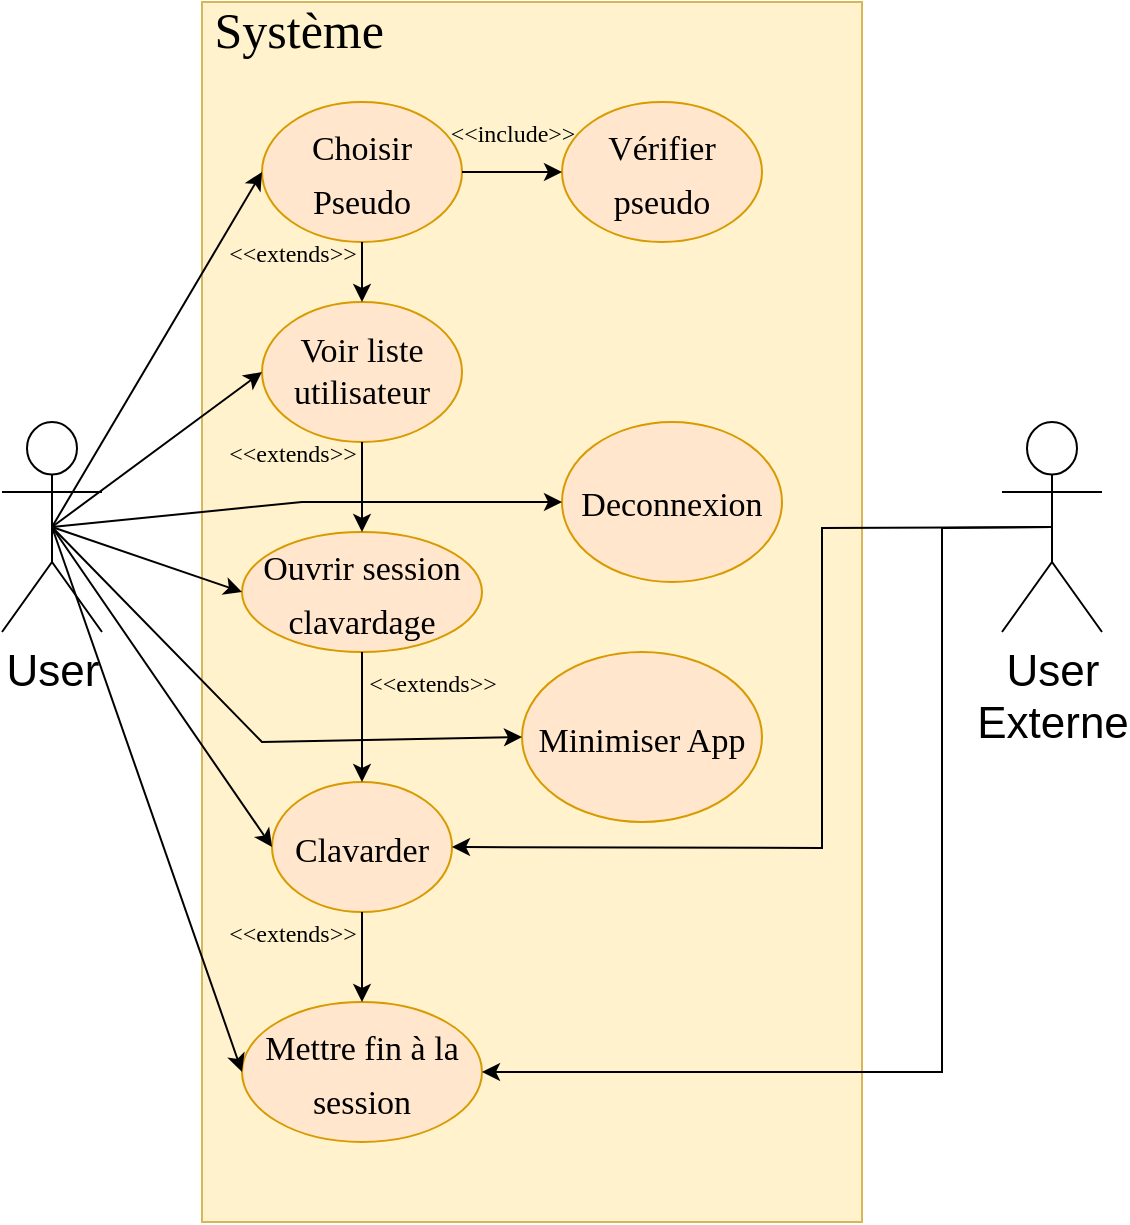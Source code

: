 <mxfile version="20.5.3" type="github">
  <diagram id="2r3a3Ik3IDcAuD9VeNqn" name="Page-1">
    <mxGraphModel dx="1422" dy="713" grid="1" gridSize="10" guides="1" tooltips="1" connect="1" arrows="1" fold="1" page="1" pageScale="1" pageWidth="827" pageHeight="1169" math="0" shadow="0">
      <root>
        <mxCell id="0" />
        <mxCell id="1" parent="0" />
        <mxCell id="Txt4FVW5bFcYyp8uFWQH-1" value="&lt;font style=&quot;font-size: 25px;&quot; face=&quot;Times New Roman&quot;&gt;&amp;nbsp;Système&lt;/font&gt;" style="verticalAlign=top;align=left;overflow=fill;fontSize=12;fontFamily=Helvetica;html=1;fillColor=#fff2cc;strokeColor=#d6b656;" parent="1" vertex="1">
          <mxGeometry x="200" y="230" width="330" height="610" as="geometry" />
        </mxCell>
        <mxCell id="Txt4FVW5bFcYyp8uFWQH-2" value="&lt;font style=&quot;font-size: 22px;&quot;&gt;User&lt;/font&gt;" style="shape=umlActor;verticalLabelPosition=bottom;verticalAlign=top;html=1;" parent="1" vertex="1">
          <mxGeometry x="100" y="440" width="50" height="105" as="geometry" />
        </mxCell>
        <mxCell id="Txt4FVW5bFcYyp8uFWQH-7" value="&lt;font style=&quot;font-size: 17px;&quot;&gt;Choisir Pseudo&lt;/font&gt;" style="ellipse;whiteSpace=wrap;html=1;fontFamily=Times New Roman;fontSize=22;fillColor=#ffe6cc;strokeColor=#d79b00;" parent="1" vertex="1">
          <mxGeometry x="230" y="280" width="100" height="70" as="geometry" />
        </mxCell>
        <mxCell id="Txt4FVW5bFcYyp8uFWQH-9" value="&lt;font style=&quot;font-size: 17px;&quot;&gt;Vérifier pseudo&lt;/font&gt;" style="ellipse;whiteSpace=wrap;html=1;fontFamily=Times New Roman;fontSize=22;fillColor=#ffe6cc;strokeColor=#d79b00;" parent="1" vertex="1">
          <mxGeometry x="380" y="280" width="100" height="70" as="geometry" />
        </mxCell>
        <mxCell id="Txt4FVW5bFcYyp8uFWQH-10" value="&lt;font style=&quot;font-size: 17px;&quot;&gt;Clavarder&lt;/font&gt;" style="ellipse;whiteSpace=wrap;html=1;fontFamily=Times New Roman;fontSize=22;fillColor=#ffe6cc;strokeColor=#d79b00;" parent="1" vertex="1">
          <mxGeometry x="235" y="620" width="90" height="65" as="geometry" />
        </mxCell>
        <mxCell id="Txt4FVW5bFcYyp8uFWQH-11" value="&lt;font style=&quot;font-size: 17px;&quot;&gt;Ouvrir session clavardage&lt;/font&gt;" style="ellipse;whiteSpace=wrap;html=1;fontFamily=Times New Roman;fontSize=22;fillColor=#ffe6cc;strokeColor=#d79b00;" parent="1" vertex="1">
          <mxGeometry x="220" y="495" width="120" height="60" as="geometry" />
        </mxCell>
        <mxCell id="Txt4FVW5bFcYyp8uFWQH-12" value="&lt;font style=&quot;font-size: 17px;&quot;&gt;Minimiser App&lt;/font&gt;" style="ellipse;whiteSpace=wrap;html=1;fontFamily=Times New Roman;fontSize=22;fillColor=#ffe6cc;strokeColor=#d79b00;" parent="1" vertex="1">
          <mxGeometry x="360" y="555" width="120" height="85" as="geometry" />
        </mxCell>
        <mxCell id="Txt4FVW5bFcYyp8uFWQH-13" value="&lt;font style=&quot;font-size: 17px;&quot;&gt;Mettre fin à la session &lt;/font&gt;" style="ellipse;whiteSpace=wrap;html=1;fontFamily=Times New Roman;fontSize=22;fillColor=#ffe6cc;strokeColor=#d79b00;" parent="1" vertex="1">
          <mxGeometry x="220" y="730" width="120" height="70" as="geometry" />
        </mxCell>
        <mxCell id="Txt4FVW5bFcYyp8uFWQH-15" value="&lt;font style=&quot;font-size: 17px;&quot;&gt;Deconnexion&lt;/font&gt;" style="ellipse;whiteSpace=wrap;html=1;fontFamily=Times New Roman;fontSize=22;fillColor=#ffe6cc;strokeColor=#d79b00;" parent="1" vertex="1">
          <mxGeometry x="380" y="440" width="110" height="80" as="geometry" />
        </mxCell>
        <mxCell id="Txt4FVW5bFcYyp8uFWQH-16" value="" style="endArrow=classic;html=1;rounded=0;fontFamily=Times New Roman;fontSize=17;exitX=1;exitY=0.5;exitDx=0;exitDy=0;entryX=0;entryY=0.5;entryDx=0;entryDy=0;" parent="1" source="Txt4FVW5bFcYyp8uFWQH-7" target="Txt4FVW5bFcYyp8uFWQH-9" edge="1">
          <mxGeometry width="50" height="50" relative="1" as="geometry">
            <mxPoint x="390" y="410" as="sourcePoint" />
            <mxPoint x="440" y="360" as="targetPoint" />
          </mxGeometry>
        </mxCell>
        <mxCell id="Txt4FVW5bFcYyp8uFWQH-17" value="&lt;font style=&quot;font-size: 12px;&quot;&gt;&amp;lt;&amp;lt;include&amp;gt;&amp;gt;&lt;/font&gt;" style="text;html=1;align=center;verticalAlign=middle;resizable=0;points=[];autosize=1;strokeColor=none;fillColor=none;fontSize=17;fontFamily=Times New Roman;" parent="1" vertex="1">
          <mxGeometry x="310" y="280" width="90" height="30" as="geometry" />
        </mxCell>
        <mxCell id="Txt4FVW5bFcYyp8uFWQH-19" value="&lt;font style=&quot;font-size: 17px;&quot;&gt;Voir liste utilisateur&lt;br&gt;&lt;/font&gt;" style="ellipse;whiteSpace=wrap;html=1;fontFamily=Times New Roman;fontSize=12;fillColor=#ffe6cc;strokeColor=#d79b00;" parent="1" vertex="1">
          <mxGeometry x="230" y="380" width="100" height="70" as="geometry" />
        </mxCell>
        <mxCell id="Txt4FVW5bFcYyp8uFWQH-20" value="" style="endArrow=classic;html=1;rounded=0;fontFamily=Times New Roman;fontSize=17;exitX=0.5;exitY=1;exitDx=0;exitDy=0;entryX=0.5;entryY=0;entryDx=0;entryDy=0;" parent="1" source="Txt4FVW5bFcYyp8uFWQH-7" target="Txt4FVW5bFcYyp8uFWQH-19" edge="1">
          <mxGeometry width="50" height="50" relative="1" as="geometry">
            <mxPoint x="390" y="410" as="sourcePoint" />
            <mxPoint x="440" y="360" as="targetPoint" />
          </mxGeometry>
        </mxCell>
        <mxCell id="Txt4FVW5bFcYyp8uFWQH-21" value="&lt;font style=&quot;font-size: 12px;&quot;&gt;&amp;lt;&amp;lt;extends&amp;gt;&amp;gt;&lt;/font&gt;" style="text;html=1;align=center;verticalAlign=middle;resizable=0;points=[];autosize=1;strokeColor=none;fillColor=none;fontSize=17;fontFamily=Times New Roman;" parent="1" vertex="1">
          <mxGeometry x="200" y="340" width="90" height="30" as="geometry" />
        </mxCell>
        <mxCell id="Txt4FVW5bFcYyp8uFWQH-22" value="" style="endArrow=classic;html=1;rounded=0;fontFamily=Times New Roman;fontSize=17;exitX=0.5;exitY=1;exitDx=0;exitDy=0;entryX=0.5;entryY=0;entryDx=0;entryDy=0;" parent="1" source="Txt4FVW5bFcYyp8uFWQH-19" target="Txt4FVW5bFcYyp8uFWQH-11" edge="1">
          <mxGeometry width="50" height="50" relative="1" as="geometry">
            <mxPoint x="340" y="325" as="sourcePoint" />
            <mxPoint x="390" y="325" as="targetPoint" />
          </mxGeometry>
        </mxCell>
        <mxCell id="Txt4FVW5bFcYyp8uFWQH-23" value="&lt;font style=&quot;font-size: 12px;&quot;&gt;&amp;lt;&amp;lt;extends&amp;gt;&amp;gt;&lt;/font&gt;" style="text;html=1;align=center;verticalAlign=middle;resizable=0;points=[];autosize=1;strokeColor=none;fillColor=none;fontSize=17;fontFamily=Times New Roman;" parent="1" vertex="1">
          <mxGeometry x="200" y="440" width="90" height="30" as="geometry" />
        </mxCell>
        <mxCell id="Txt4FVW5bFcYyp8uFWQH-24" value="&lt;font style=&quot;font-size: 12px;&quot;&gt;&amp;lt;&amp;lt;extends&amp;gt;&amp;gt;&lt;/font&gt;" style="text;html=1;align=center;verticalAlign=middle;resizable=0;points=[];autosize=1;strokeColor=none;fillColor=none;fontSize=17;fontFamily=Times New Roman;" parent="1" vertex="1">
          <mxGeometry x="270" y="555" width="90" height="30" as="geometry" />
        </mxCell>
        <mxCell id="Txt4FVW5bFcYyp8uFWQH-25" value="" style="endArrow=classic;html=1;rounded=0;fontFamily=Times New Roman;fontSize=17;exitX=0.5;exitY=1;exitDx=0;exitDy=0;entryX=0.5;entryY=0;entryDx=0;entryDy=0;" parent="1" source="Txt4FVW5bFcYyp8uFWQH-11" target="Txt4FVW5bFcYyp8uFWQH-10" edge="1">
          <mxGeometry width="50" height="50" relative="1" as="geometry">
            <mxPoint x="340" y="325" as="sourcePoint" />
            <mxPoint x="390" y="325" as="targetPoint" />
          </mxGeometry>
        </mxCell>
        <mxCell id="Txt4FVW5bFcYyp8uFWQH-27" value="" style="endArrow=classic;html=1;rounded=0;fontFamily=Times New Roman;fontSize=17;exitX=0.5;exitY=1;exitDx=0;exitDy=0;entryX=0.5;entryY=0;entryDx=0;entryDy=0;" parent="1" source="Txt4FVW5bFcYyp8uFWQH-10" target="Txt4FVW5bFcYyp8uFWQH-13" edge="1">
          <mxGeometry width="50" height="50" relative="1" as="geometry">
            <mxPoint x="340" y="325" as="sourcePoint" />
            <mxPoint x="390" y="325" as="targetPoint" />
          </mxGeometry>
        </mxCell>
        <mxCell id="Txt4FVW5bFcYyp8uFWQH-28" value="&lt;font style=&quot;font-size: 12px;&quot;&gt;&amp;lt;&amp;lt;extends&amp;gt;&amp;gt;&lt;/font&gt;" style="text;html=1;align=center;verticalAlign=middle;resizable=0;points=[];autosize=1;strokeColor=none;fillColor=none;fontSize=17;fontFamily=Times New Roman;" parent="1" vertex="1">
          <mxGeometry x="200" y="680" width="90" height="30" as="geometry" />
        </mxCell>
        <mxCell id="Txt4FVW5bFcYyp8uFWQH-29" value="&lt;div&gt;&lt;font style=&quot;font-size: 22px;&quot;&gt;User&lt;/font&gt;&lt;/div&gt;&lt;div&gt;&lt;font style=&quot;font-size: 22px;&quot;&gt;Externe&lt;br&gt;&lt;/font&gt;&lt;/div&gt;" style="shape=umlActor;verticalLabelPosition=bottom;verticalAlign=top;html=1;" parent="1" vertex="1">
          <mxGeometry x="600" y="440" width="50" height="105" as="geometry" />
        </mxCell>
        <mxCell id="Txt4FVW5bFcYyp8uFWQH-32" value="" style="endArrow=classic;html=1;rounded=0;fontFamily=Times New Roman;fontSize=12;exitX=0.5;exitY=0.5;exitDx=0;exitDy=0;exitPerimeter=0;entryX=0;entryY=0.5;entryDx=0;entryDy=0;" parent="1" source="Txt4FVW5bFcYyp8uFWQH-2" target="Txt4FVW5bFcYyp8uFWQH-7" edge="1">
          <mxGeometry width="50" height="50" relative="1" as="geometry">
            <mxPoint x="390" y="500" as="sourcePoint" />
            <mxPoint x="440" y="450" as="targetPoint" />
          </mxGeometry>
        </mxCell>
        <mxCell id="Txt4FVW5bFcYyp8uFWQH-33" value="" style="endArrow=classic;html=1;rounded=0;fontFamily=Times New Roman;fontSize=12;exitX=0.5;exitY=0.5;exitDx=0;exitDy=0;exitPerimeter=0;entryX=0;entryY=0.5;entryDx=0;entryDy=0;" parent="1" source="Txt4FVW5bFcYyp8uFWQH-2" target="Txt4FVW5bFcYyp8uFWQH-19" edge="1">
          <mxGeometry width="50" height="50" relative="1" as="geometry">
            <mxPoint x="390" y="500" as="sourcePoint" />
            <mxPoint x="440" y="450" as="targetPoint" />
          </mxGeometry>
        </mxCell>
        <mxCell id="Txt4FVW5bFcYyp8uFWQH-34" value="" style="endArrow=classic;html=1;rounded=0;fontFamily=Times New Roman;fontSize=12;exitX=0.5;exitY=0.5;exitDx=0;exitDy=0;exitPerimeter=0;entryX=0;entryY=0.5;entryDx=0;entryDy=0;" parent="1" source="Txt4FVW5bFcYyp8uFWQH-2" target="Txt4FVW5bFcYyp8uFWQH-11" edge="1">
          <mxGeometry width="50" height="50" relative="1" as="geometry">
            <mxPoint x="390" y="500" as="sourcePoint" />
            <mxPoint x="440" y="450" as="targetPoint" />
          </mxGeometry>
        </mxCell>
        <mxCell id="Txt4FVW5bFcYyp8uFWQH-35" value="" style="endArrow=classic;html=1;rounded=0;fontFamily=Times New Roman;fontSize=12;exitX=0.5;exitY=0.5;exitDx=0;exitDy=0;exitPerimeter=0;entryX=0;entryY=0.5;entryDx=0;entryDy=0;" parent="1" source="Txt4FVW5bFcYyp8uFWQH-2" target="Txt4FVW5bFcYyp8uFWQH-10" edge="1">
          <mxGeometry width="50" height="50" relative="1" as="geometry">
            <mxPoint x="390" y="500" as="sourcePoint" />
            <mxPoint x="440" y="450" as="targetPoint" />
          </mxGeometry>
        </mxCell>
        <mxCell id="Txt4FVW5bFcYyp8uFWQH-36" value="" style="endArrow=classic;html=1;rounded=0;fontFamily=Times New Roman;fontSize=12;entryX=1;entryY=0.5;entryDx=0;entryDy=0;exitX=0.5;exitY=0.5;exitDx=0;exitDy=0;exitPerimeter=0;" parent="1" source="Txt4FVW5bFcYyp8uFWQH-29" target="Txt4FVW5bFcYyp8uFWQH-10" edge="1">
          <mxGeometry width="50" height="50" relative="1" as="geometry">
            <mxPoint x="390" y="500" as="sourcePoint" />
            <mxPoint x="440" y="450" as="targetPoint" />
            <Array as="points">
              <mxPoint x="510" y="493" />
              <mxPoint x="510" y="653" />
            </Array>
          </mxGeometry>
        </mxCell>
        <mxCell id="Txt4FVW5bFcYyp8uFWQH-37" value="" style="endArrow=classic;html=1;rounded=0;fontFamily=Times New Roman;fontSize=12;exitX=0.5;exitY=0.5;exitDx=0;exitDy=0;exitPerimeter=0;entryX=0;entryY=0.5;entryDx=0;entryDy=0;" parent="1" source="Txt4FVW5bFcYyp8uFWQH-2" target="Txt4FVW5bFcYyp8uFWQH-13" edge="1">
          <mxGeometry width="50" height="50" relative="1" as="geometry">
            <mxPoint x="130" y="500" as="sourcePoint" />
            <mxPoint x="440" y="450" as="targetPoint" />
          </mxGeometry>
        </mxCell>
        <mxCell id="Txt4FVW5bFcYyp8uFWQH-38" value="" style="endArrow=classic;html=1;rounded=0;fontFamily=Times New Roman;fontSize=12;exitX=0.5;exitY=0.5;exitDx=0;exitDy=0;exitPerimeter=0;entryX=1;entryY=0.5;entryDx=0;entryDy=0;" parent="1" source="Txt4FVW5bFcYyp8uFWQH-29" target="Txt4FVW5bFcYyp8uFWQH-13" edge="1">
          <mxGeometry width="50" height="50" relative="1" as="geometry">
            <mxPoint x="390" y="500" as="sourcePoint" />
            <mxPoint x="440" y="450" as="targetPoint" />
            <Array as="points">
              <mxPoint x="570" y="493" />
              <mxPoint x="570" y="765" />
            </Array>
          </mxGeometry>
        </mxCell>
        <mxCell id="Txt4FVW5bFcYyp8uFWQH-39" value="" style="endArrow=classic;html=1;rounded=0;fontFamily=Times New Roman;fontSize=12;exitX=0.5;exitY=0.5;exitDx=0;exitDy=0;exitPerimeter=0;entryX=0;entryY=0.5;entryDx=0;entryDy=0;" parent="1" source="Txt4FVW5bFcYyp8uFWQH-2" target="Txt4FVW5bFcYyp8uFWQH-15" edge="1">
          <mxGeometry width="50" height="50" relative="1" as="geometry">
            <mxPoint x="390" y="500" as="sourcePoint" />
            <mxPoint x="440" y="450" as="targetPoint" />
            <Array as="points">
              <mxPoint x="250" y="480" />
            </Array>
          </mxGeometry>
        </mxCell>
        <mxCell id="Txt4FVW5bFcYyp8uFWQH-41" value="" style="endArrow=classic;html=1;rounded=0;fontFamily=Times New Roman;fontSize=12;exitX=0.5;exitY=0.5;exitDx=0;exitDy=0;exitPerimeter=0;entryX=0;entryY=0.5;entryDx=0;entryDy=0;" parent="1" source="Txt4FVW5bFcYyp8uFWQH-2" target="Txt4FVW5bFcYyp8uFWQH-12" edge="1">
          <mxGeometry width="50" height="50" relative="1" as="geometry">
            <mxPoint x="390" y="500" as="sourcePoint" />
            <mxPoint x="440" y="450" as="targetPoint" />
            <Array as="points">
              <mxPoint x="230" y="600" />
            </Array>
          </mxGeometry>
        </mxCell>
      </root>
    </mxGraphModel>
  </diagram>
</mxfile>
